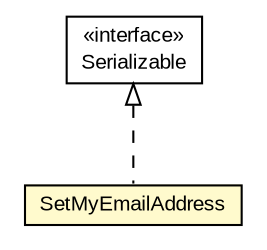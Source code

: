 #!/usr/local/bin/dot
#
# Class diagram 
# Generated by UMLGraph version R5_6-24-gf6e263 (http://www.umlgraph.org/)
#

digraph G {
	edge [fontname="arial",fontsize=10,labelfontname="arial",labelfontsize=10];
	node [fontname="arial",fontsize=10,shape=plaintext];
	nodesep=0.25;
	ranksep=0.5;
	// org.miloss.fgsms.services.interfaces.policyconfiguration.SetMyEmailAddress
	c1051667 [label=<<table title="org.miloss.fgsms.services.interfaces.policyconfiguration.SetMyEmailAddress" border="0" cellborder="1" cellspacing="0" cellpadding="2" port="p" bgcolor="lemonChiffon" href="./SetMyEmailAddress.html">
		<tr><td><table border="0" cellspacing="0" cellpadding="1">
<tr><td align="center" balign="center"> SetMyEmailAddress </td></tr>
		</table></td></tr>
		</table>>, URL="./SetMyEmailAddress.html", fontname="arial", fontcolor="black", fontsize=10.0];
	//org.miloss.fgsms.services.interfaces.policyconfiguration.SetMyEmailAddress implements java.io.Serializable
	c1052357:p -> c1051667:p [dir=back,arrowtail=empty,style=dashed];
	// java.io.Serializable
	c1052357 [label=<<table title="java.io.Serializable" border="0" cellborder="1" cellspacing="0" cellpadding="2" port="p" href="http://java.sun.com/j2se/1.4.2/docs/api/java/io/Serializable.html">
		<tr><td><table border="0" cellspacing="0" cellpadding="1">
<tr><td align="center" balign="center"> &#171;interface&#187; </td></tr>
<tr><td align="center" balign="center"> Serializable </td></tr>
		</table></td></tr>
		</table>>, URL="http://java.sun.com/j2se/1.4.2/docs/api/java/io/Serializable.html", fontname="arial", fontcolor="black", fontsize=10.0];
}

